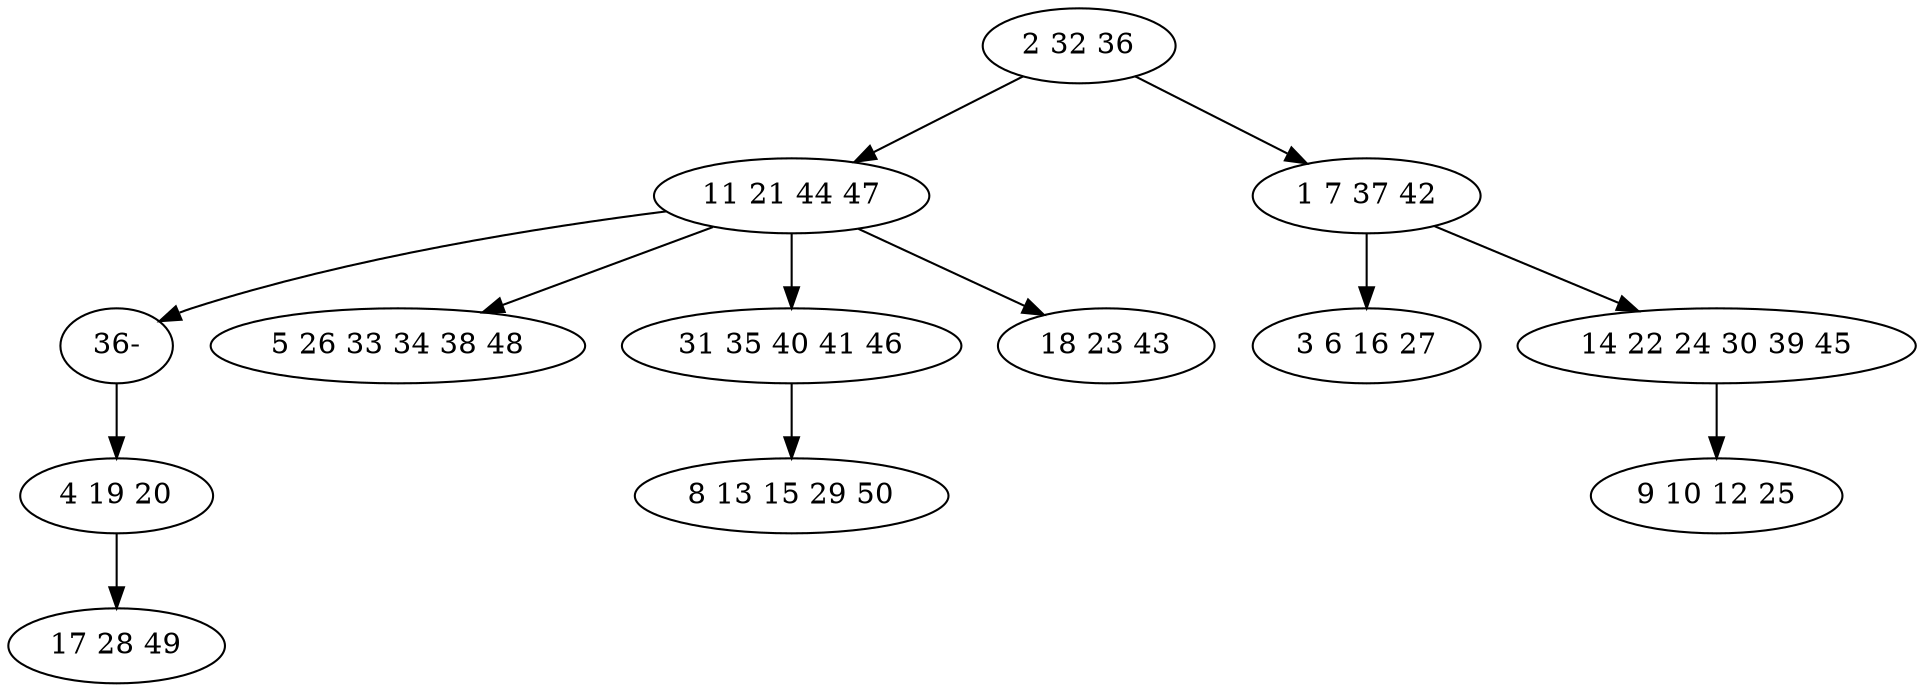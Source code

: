 digraph true_tree {
	"0" -> "1"
	"0" -> "2"
	"1" -> "12"
	"3" -> "4"
	"1" -> "5"
	"1" -> "6"
	"2" -> "7"
	"2" -> "8"
	"1" -> "9"
	"6" -> "10"
	"8" -> "11"
	"12" -> "3"
	"0" [label="2 32 36"];
	"1" [label="11 21 44 47"];
	"2" [label="1 7 37 42"];
	"3" [label="4 19 20"];
	"4" [label="17 28 49"];
	"5" [label="5 26 33 34 38 48"];
	"6" [label="31 35 40 41 46"];
	"7" [label="3 6 16 27"];
	"8" [label="14 22 24 30 39 45"];
	"9" [label="18 23 43"];
	"10" [label="8 13 15 29 50"];
	"11" [label="9 10 12 25"];
	"12" [label="36-"];
}
